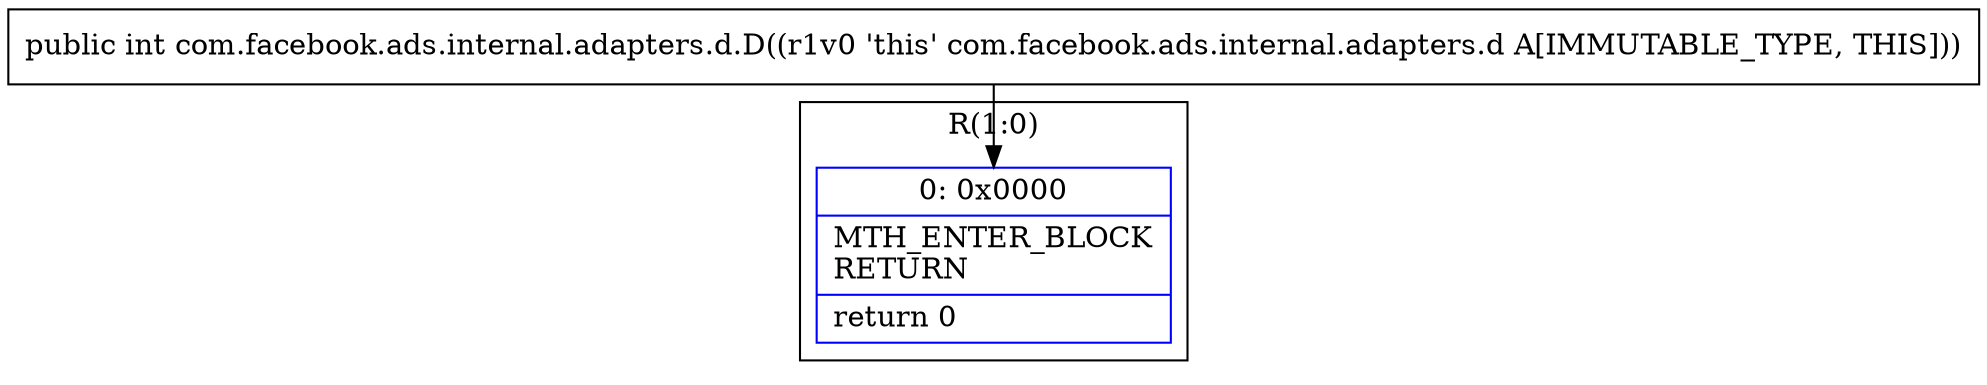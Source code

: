 digraph "CFG forcom.facebook.ads.internal.adapters.d.D()I" {
subgraph cluster_Region_1162597021 {
label = "R(1:0)";
node [shape=record,color=blue];
Node_0 [shape=record,label="{0\:\ 0x0000|MTH_ENTER_BLOCK\lRETURN\l|return 0\l}"];
}
MethodNode[shape=record,label="{public int com.facebook.ads.internal.adapters.d.D((r1v0 'this' com.facebook.ads.internal.adapters.d A[IMMUTABLE_TYPE, THIS])) }"];
MethodNode -> Node_0;
}

